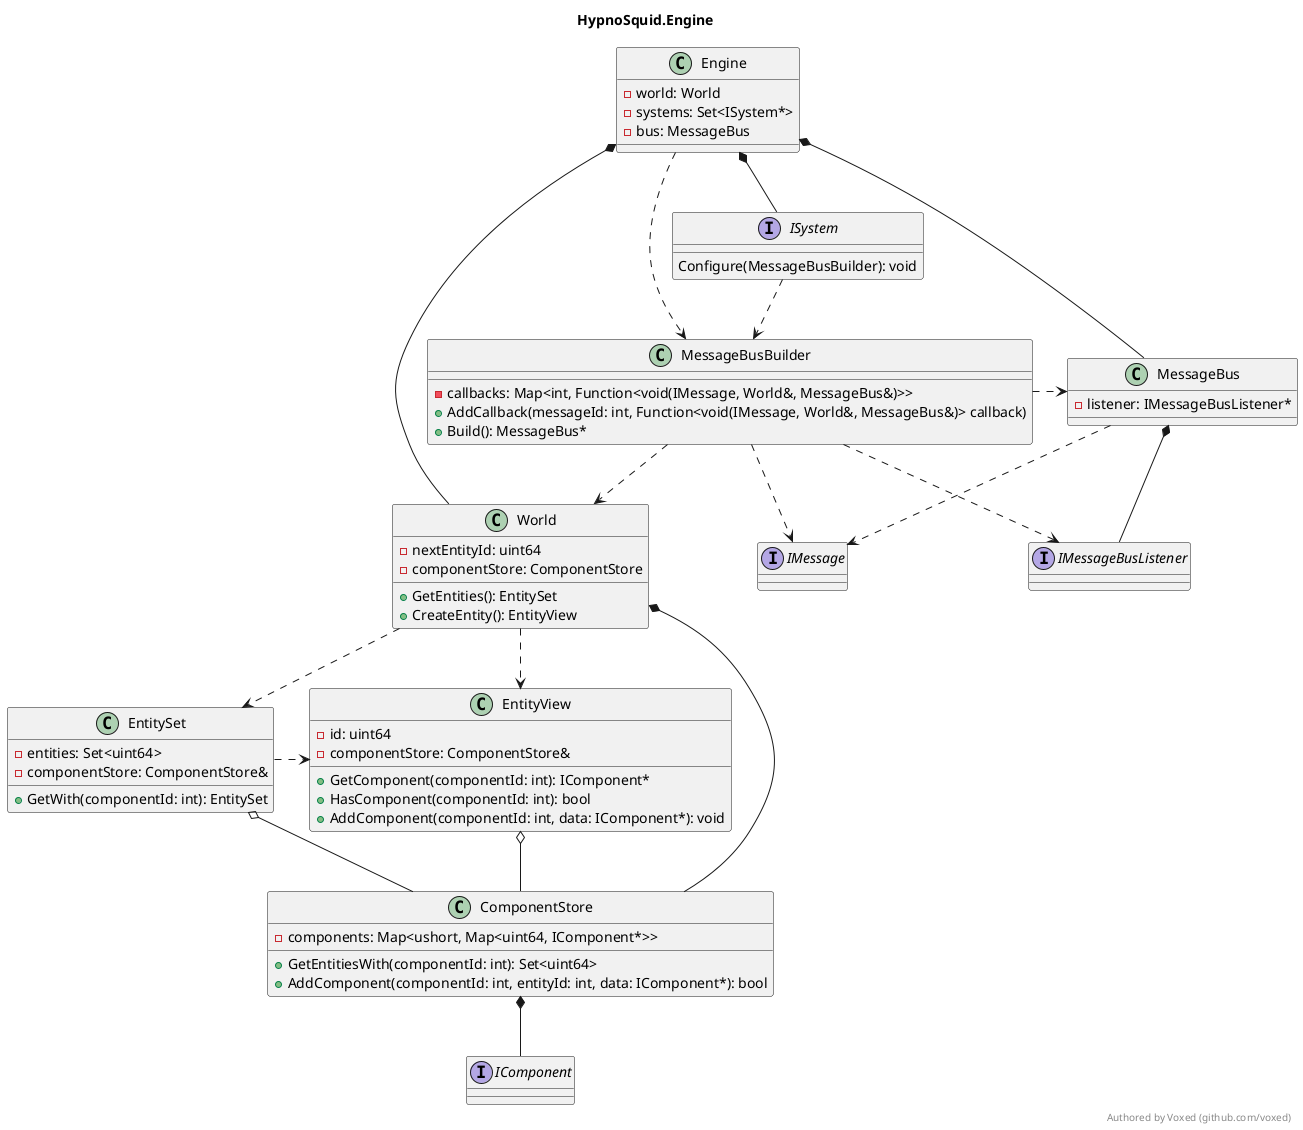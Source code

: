 @startuml

title HypnoSquid.Engine

class Engine {
    - world: World
    - systems: Set<ISystem*>
    - bus: MessageBus
}

interface ISystem {
    Configure(MessageBusBuilder): void
}

class MessageBus {
    - listener: IMessageBusListener*
}

interface IMessageBusListener {

}

class MessageBusBuilder {
    - callbacks: Map<int, Function<void(IMessage, World&, MessageBus&)>>
    + AddCallback(messageId: int, Function<void(IMessage, World&, MessageBus&)> callback)
    + Build(): MessageBus*
}

interface IMessage {

}

Engine *-- MessageBus
Engine *-- ISystem
MessageBusBuilder ..> IMessage
MessageBus ..> IMessage
ISystem ..> MessageBusBuilder
MessageBusBuilder ..> World
MessageBusBuilder ..> IMessageBusListener
MessageBusBuilder .> MessageBus
Engine ..> MessageBusBuilder
MessageBus *-- IMessageBusListener

class EntitySet {
    - entities: Set<uint64>
    - componentStore: ComponentStore&
    + GetWith(componentId: int): EntitySet
}

class EntityView {
    - id: uint64
    - componentStore: ComponentStore&
    + GetComponent(componentId: int): IComponent*
    + HasComponent(componentId: int): bool
    + AddComponent(componentId: int, data: IComponent*): void
}

class ComponentStore {
    - components: Map<ushort, Map<uint64, IComponent*>>
    + GetEntitiesWith(componentId: int): Set<uint64> 
    + AddComponent(componentId: int, entityId: int, data: IComponent*): bool
}

class World {
    + GetEntities(): EntitySet
    + CreateEntity(): EntityView
    - nextEntityId: uint64
    - componentStore: ComponentStore
}

interface IComponent {
    
}

World ..> EntitySet
EntitySet o-- ComponentStore
EntityView o-- ComponentStore
Engine *-- World
ComponentStore *-- IComponent
World *-- ComponentStore
EntitySet .> EntityView
World .> EntityView

right footer 
Authored by Voxed (github.com/voxed)
endfooter

@enduml


